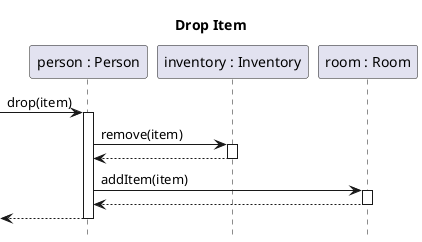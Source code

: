 @startuml person-drop-item

title Drop Item
hide footbox
autoactivate on

participant "person : Person" as person
participant "inventory : Inventory" as inventory
participant "room : Room" as room


[-> person : drop(item)
	person -> inventory : remove(item)
	return
	person -> room : addItem(item)
	return
return

@enduml
